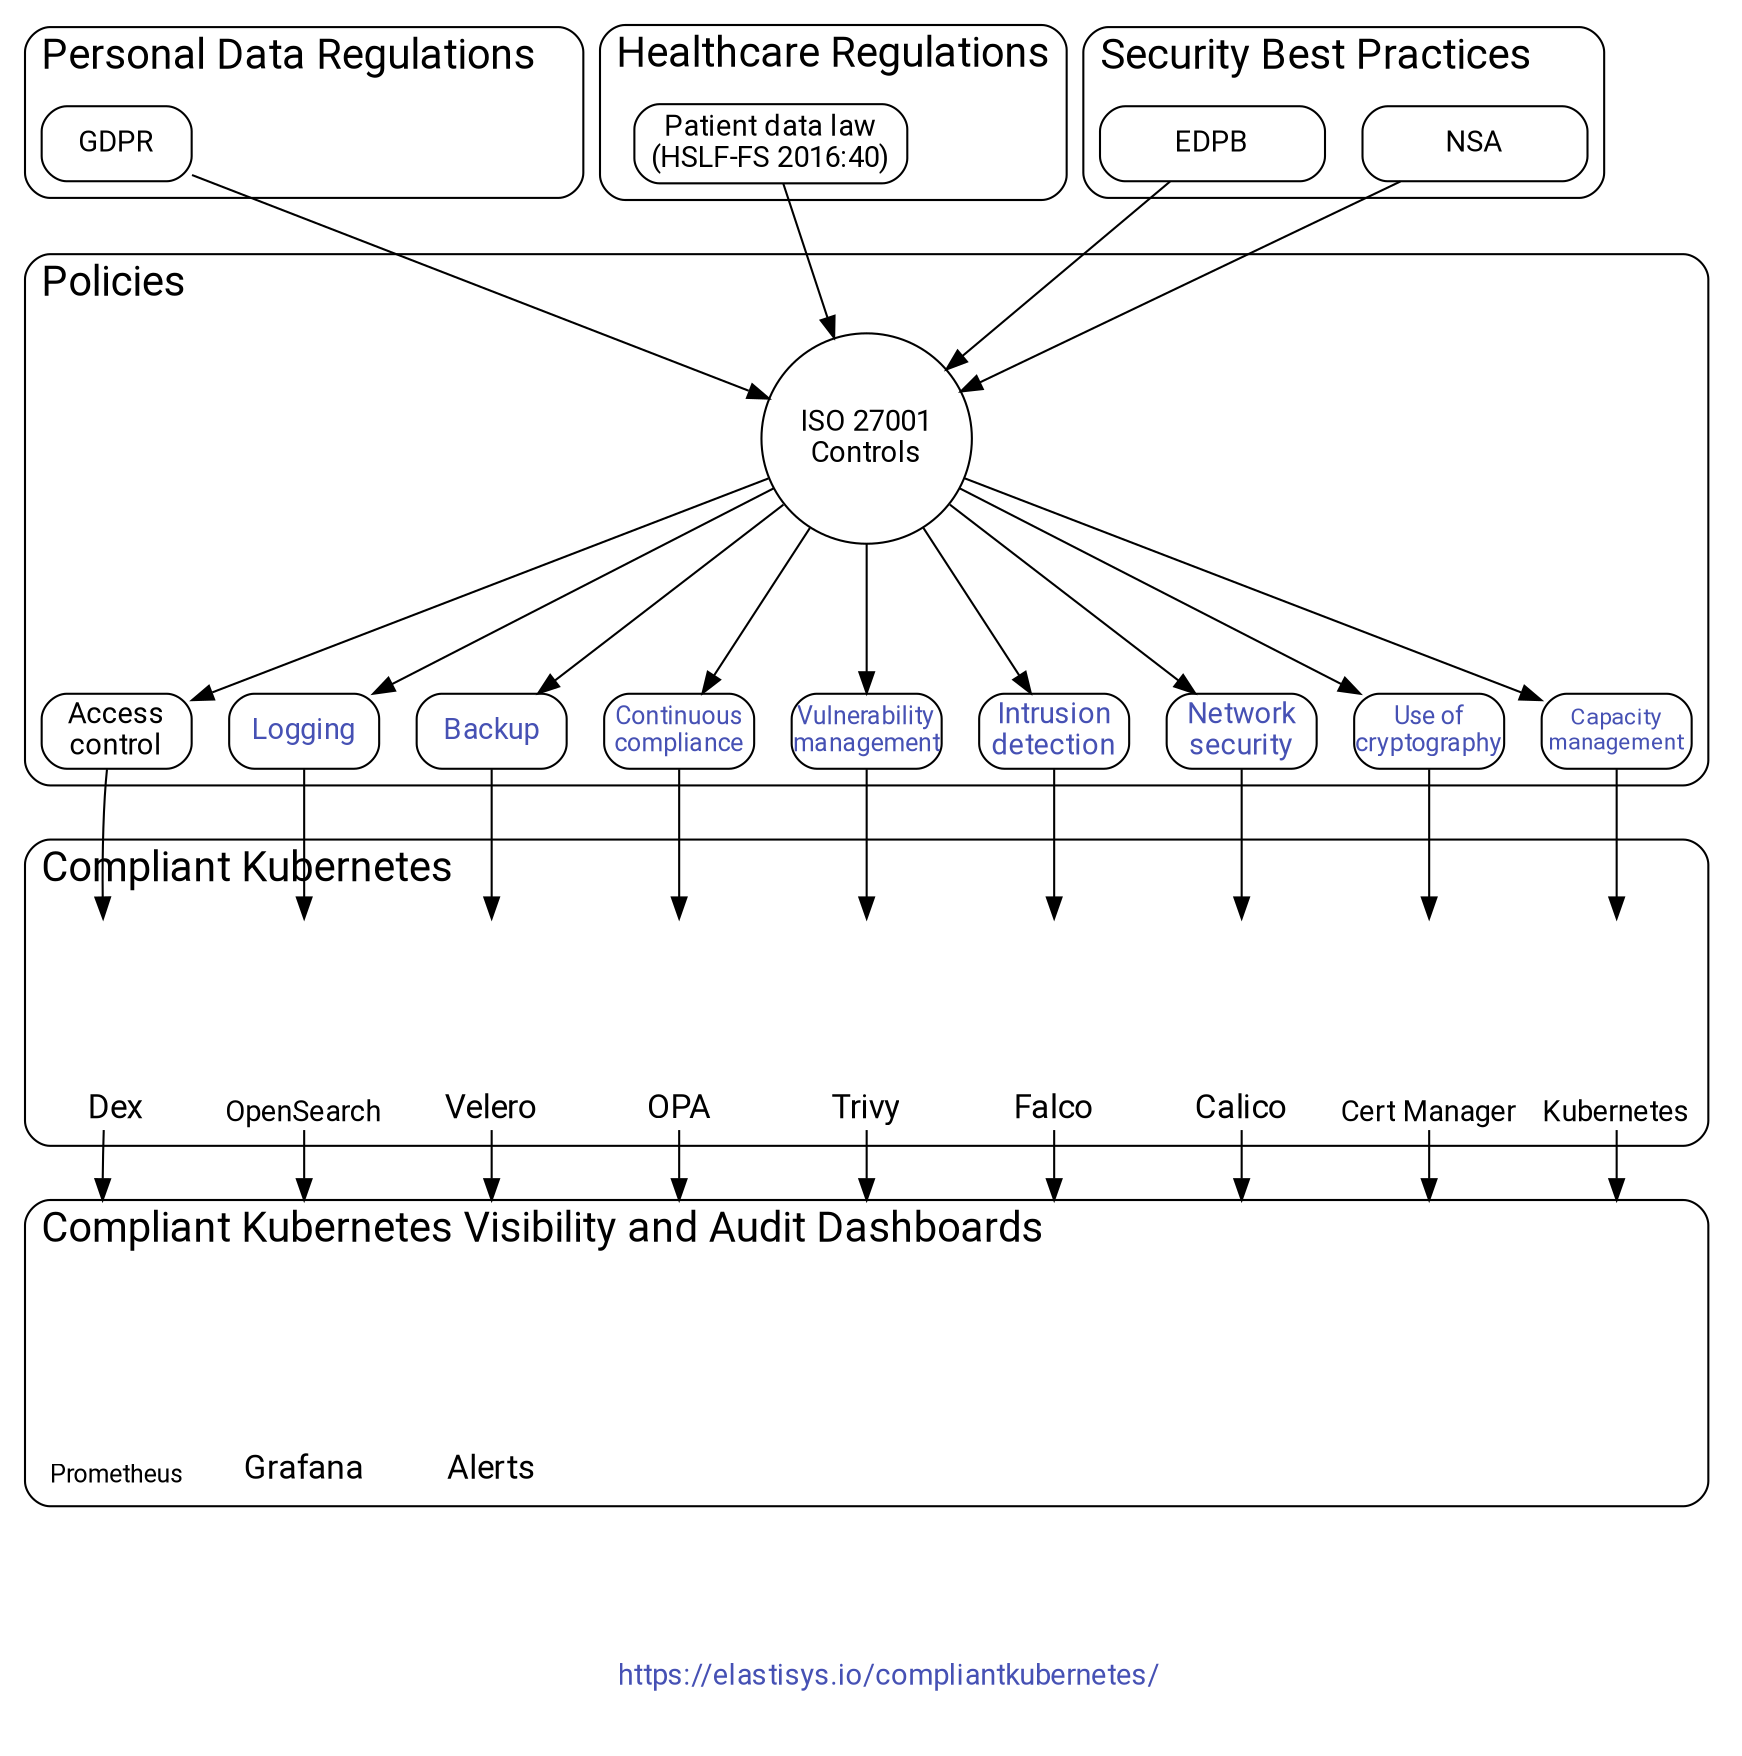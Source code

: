 digraph compliance_basics {
    splines=false;
    graph [
        fontname = "Roboto,BlinkMacSystemFont,Helvetica,Arial,sans-serif"
        style=rounded
    ]
    node  [fontname = "Roboto,BlinkMacSystemFont,Helvetica,Arial,sans-serif"]
    edge  [fontname = "Roboto,BlinkMacSystemFont,Helvetica,Arial,sans-serif"]

    compound=true
    graph[labeljust="l", fontsize=20, ranksep=1]

    node[target="_top"]  // Open links in same tab

    node[target="_blank"]  // Open links in new tab
    subgraph cluster_personaldata_regulations {
        label="Personal Data Regulations"

        node[width=1, shape=box, style=rounded]

        alignment_node_1[style=invis,label=""]
        alignment_node_2[style=invis,label=""]
        GDPR[URL="https://gdpr.eu/"]
    }

    subgraph cluster_healthtech_regulations {
        label="Healthcare Regulations"

        node[width=1.5, shape=box, style=rounded]

        alignment_node_3[width=0.7,style=invis,label=""]
        PDL[
            label="Patient data law\n(HSLF-FS 2016:40)"
            URL="https://www.riksdagen.se/sv/dokument-lagar/dokument/svensk-forfattningssamling/patientdatalag-2008355_sfs-2008-355"
        ]
    }

    subgraph cluster_best_practices {
        label="Security Best Practices"

        node[width=1.5, shape=box, style=rounded]

        NSA[
            label="NSA"
            URL="https://media.defense.gov/2021/Aug/03/2002820425/-1/-1/1/CTR_KUBERNETES%20HARDENING%20GUIDANCE.PDF"
        ]
        EDPB[
            label="EDPB"
            URL="https://edpb.europa.eu/system/files/2021-06/edpb_recommendations_202001vo.2.0_supplementarymeasurestransferstools_en.pdf"
        ]
    }

    node[target="_top"]  // Open links in same tab
    subgraph cluster_policies {
        label="Policies"

        node[width=1, shape=circle, fixedsize=true]

        Controls[
            label="ISO 27001\nControls"
            width=1.4
        ]

        { NSA, EDPB, PDL, GDPR } -> Controls

        node[
            width=1
            shape=box
            style=rounded
        ]
        Controls -> {
            access[label="Access\ncontrol"]
            logging[
                label="Logging"
                URL="https://elastisys.io/compliantkubernetes/ciso-guide/log-review/"
                fontcolor="#4651b4"
            ]
            backups[
                label="Backup"
                URL="https://elastisys.io/compliantkubernetes/ciso-guide/backup/"
                fontcolor="#4651b4"
            ]
            continuous[
                label="Continuous\ncompliance"
                URL="https://elastisys.io/compliantkubernetes/ciso-guide/policy-as-code/"
                fontcolor="#4651b4"
                fontsize=12
            ]
            vulnerability[
                label="Vulnerability\nmanagement"
                URL="https://elastisys.io/compliantkubernetes/ciso-guide/vulnerability/"
                fontcolor="#4651b4"
                fontsize=12
            ]
            intrusion[
                label="Intrusion\ndetection"
                URL="https://elastisys.io/compliantkubernetes/ciso-guide/intrusion-detection/"
                fontcolor="#4651b4"
            ]
            network[
                label="Network\nsecurity"
                URL="https://elastisys.io/compliantkubernetes/ciso-guide/network-security/"
                fontcolor="#4651b4"
            ]
            crypto[
                label="Use of\ncryptography"
                URL="https://elastisys.io/compliantkubernetes/ciso-guide/cryptography/"
                fontcolor="#4651b4"
                fontsize=12
            ]
            capacity[
                label="Capacity\nmanagement"
                URL="https://elastisys.io/compliantkubernetes/ciso-guide/capacity-management/"
                fontcolor="#4651b4"
                fontsize=11
            ]
        }

        // SPECIAL NODES FOR ALIGNMENT
        controls2[style=invis]
    }

    node[target="_blank"]  // Open links in new tab
    subgraph cluster_implementation {
        label="Compliant Kubernetes"

        node[
            shape=none
            label=""
            width=1
            height=1.4
            labelloc=b
            fixedsize=true
            imagescale=true
            imagepos=tc
            fontsize=16
        ]

        access -> { dex[
            image="logos/project-icons/dex.svg"
            label="Dex"
            URL="https://dexidp.io/"
        ] }
        backups -> { velero[
            image="logos/project-icons/velero.svg"
            label="Velero"
            URL="https://velero.io"
        ] }
        logging -> { opensearch[
            image="logos/project-icons/opensearch.svg"
            label="OpenSearch"
            URL="https://opensearch.org/"
            fontsize=14
        ] }
        continuous -> { opa[
            image="logos/project-icons/opa.svg"
            label="OPA"
            URL="https://open-policy-agent.github.io/gatekeeper/website/docs/"
        ] }
        vulnerability -> { trivy[
            image="logos/project-icons/trivy.svg"
            label="Trivy"
            URL="https://github.com/aquasecurity/trivy"
        ] }
        intrusion -> { falco[
            image="logos/project-icons/falco.svg"
            label="Falco"
            URL="https://falco.org/"
        ] }
        network -> { calico[
            image="logos/project-icons/calico.svg"
            label="Calico"
            URL="https://www.projectcalico.org/"
        ] }
        crypto -> { certmanager[
            image="logos/project-icons/cert-manager.svg"
            label="Cert Manager"
            URL="https://cert-manager.io/"
            fontsize=14
        ] }
        capacity -> { kubernetes[
            image="logos/project-icons/kubernetes.svg"
            label="Kubernetes"
            URL="https://kubernetes.io/"
            fontsize=14
        ]}
    }

    subgraph cluster_audit {
        label="Compliant Kubernetes Visibility and Audit Dashboards"
        node[
            shape=none,
            label="",
            width=1,
            height=1.4,
            labelloc=b,
            fixedsize=true,
            imagescale=true,
            imagepos=tc,
            fontsize=16,
        ]
        prometheus[
            image="logos/project-icons/prometheus.svg"
            label="Prometheus"
            fontsize=12
            URL="https://prometheus.io/"
        ]
        grafana[
            image="logos/project-icons/grafana.svg"
            label="Grafana"
            URL="https://github.com/grafana/grafana"
        ]
        alerts[
            image="alerts.svg"
            label="Alerts"
        ]

        edge[lhead=cluster_audit]
        dex->prometheus
        opensearch->grafana
        velero->alerts

        // Alignment: We create a lot of invisible nodes "auditNA*" for alignment.
        opa->auditNA2
        trivy->auditNA3
        falco->auditNA4
        calico->auditNA5
        certmanager->auditNA6
        kubernetes->auditNA7
    }

    subgraph cluster_footer {
        style="invis";

        node[shape="none"];
        //node[shape="box"]; // Use for debugging
        createdBy[
            label=""
            image="logos/created-by.svg"
            URL="https://elastisys.com"
            width=3
        ]
        title[
            width=4.3
            label="https://elastisys.io/compliantkubernetes/"
            fontcolor="#4651b4"
            URL="https://elastisys.io/compliantkubernetes/"
        ]
        spacing_node_0[width=2,label=""]
        alignment_node_0[width=1,label=""]
    }

    // ALIGNMENT
    edge[weight=1000,style="invis"]
    GDPR -> controls2 -> access -> dex -> prometheus -> alignment_node_0
}

